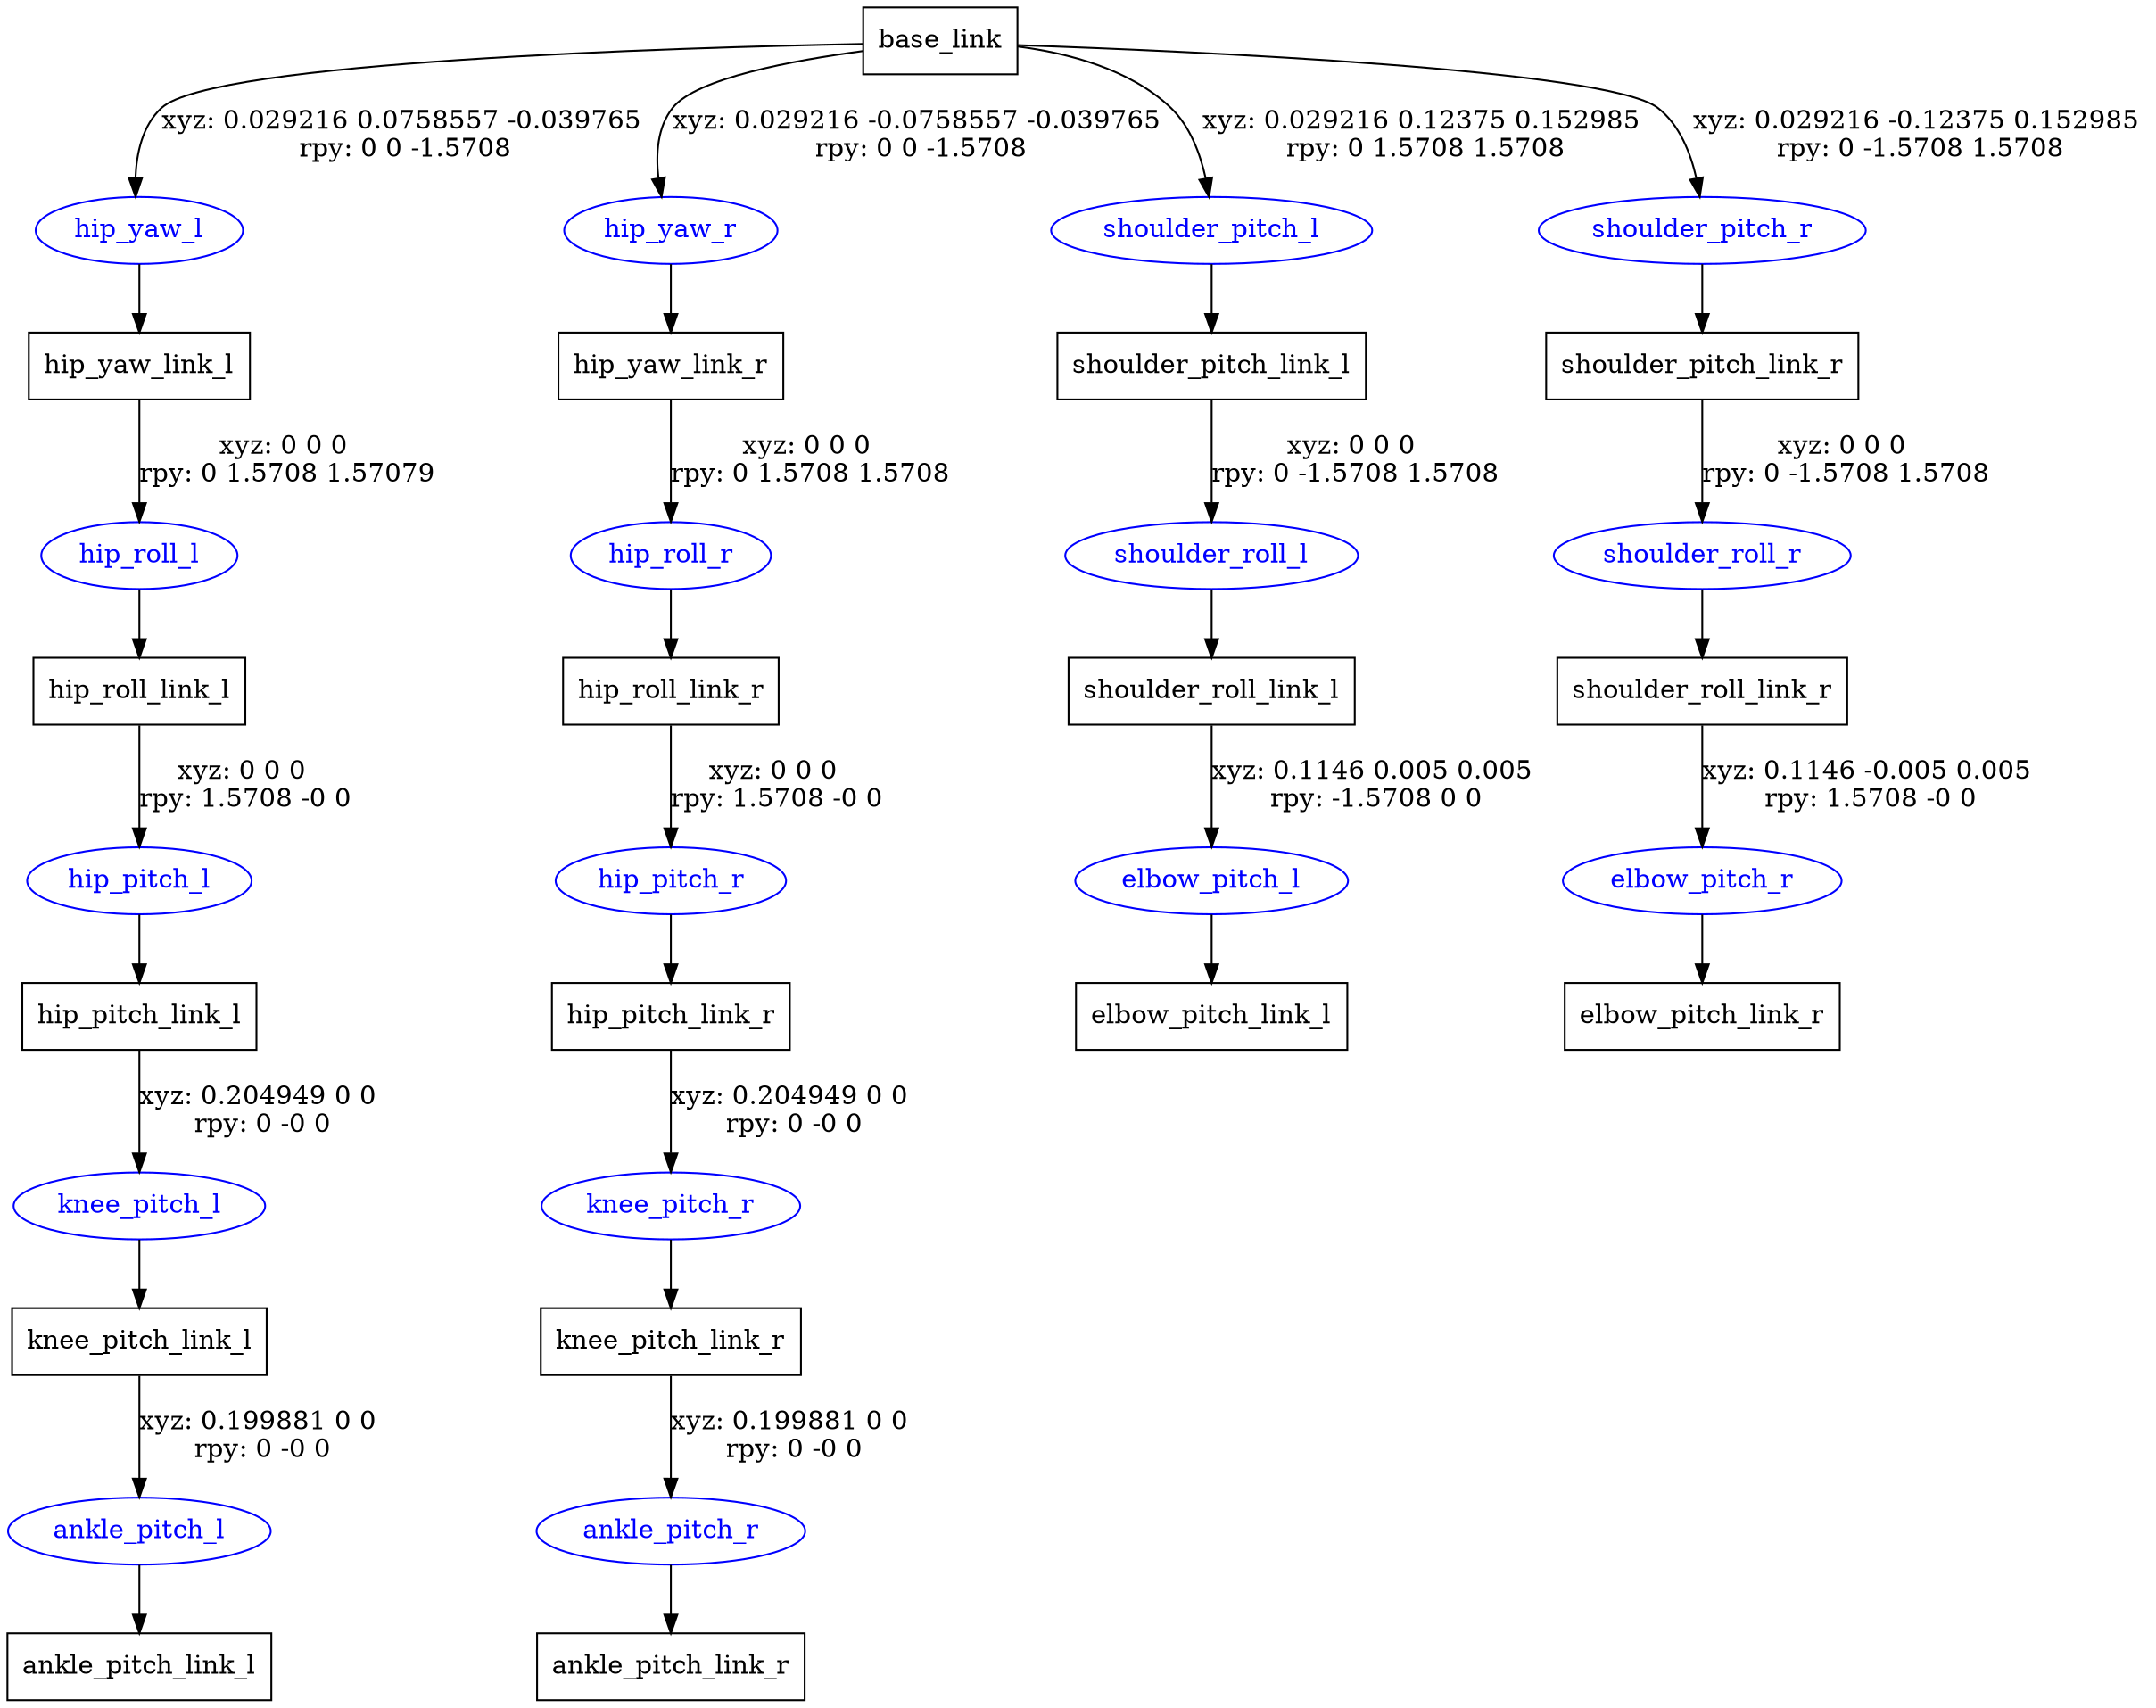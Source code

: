 digraph G {
node [shape=box];
"base_link" [label="base_link"];
"hip_yaw_link_l" [label="hip_yaw_link_l"];
"hip_roll_link_l" [label="hip_roll_link_l"];
"hip_pitch_link_l" [label="hip_pitch_link_l"];
"knee_pitch_link_l" [label="knee_pitch_link_l"];
"ankle_pitch_link_l" [label="ankle_pitch_link_l"];
"hip_yaw_link_r" [label="hip_yaw_link_r"];
"hip_roll_link_r" [label="hip_roll_link_r"];
"hip_pitch_link_r" [label="hip_pitch_link_r"];
"knee_pitch_link_r" [label="knee_pitch_link_r"];
"ankle_pitch_link_r" [label="ankle_pitch_link_r"];
"shoulder_pitch_link_l" [label="shoulder_pitch_link_l"];
"shoulder_roll_link_l" [label="shoulder_roll_link_l"];
"elbow_pitch_link_l" [label="elbow_pitch_link_l"];
"shoulder_pitch_link_r" [label="shoulder_pitch_link_r"];
"shoulder_roll_link_r" [label="shoulder_roll_link_r"];
"elbow_pitch_link_r" [label="elbow_pitch_link_r"];
node [shape=ellipse, color=blue, fontcolor=blue];
"base_link" -> "hip_yaw_l" [label="xyz: 0.029216 0.0758557 -0.039765 \nrpy: 0 0 -1.5708"]
"hip_yaw_l" -> "hip_yaw_link_l"
"hip_yaw_link_l" -> "hip_roll_l" [label="xyz: 0 0 0 \nrpy: 0 1.5708 1.57079"]
"hip_roll_l" -> "hip_roll_link_l"
"hip_roll_link_l" -> "hip_pitch_l" [label="xyz: 0 0 0 \nrpy: 1.5708 -0 0"]
"hip_pitch_l" -> "hip_pitch_link_l"
"hip_pitch_link_l" -> "knee_pitch_l" [label="xyz: 0.204949 0 0 \nrpy: 0 -0 0"]
"knee_pitch_l" -> "knee_pitch_link_l"
"knee_pitch_link_l" -> "ankle_pitch_l" [label="xyz: 0.199881 0 0 \nrpy: 0 -0 0"]
"ankle_pitch_l" -> "ankle_pitch_link_l"
"base_link" -> "hip_yaw_r" [label="xyz: 0.029216 -0.0758557 -0.039765 \nrpy: 0 0 -1.5708"]
"hip_yaw_r" -> "hip_yaw_link_r"
"hip_yaw_link_r" -> "hip_roll_r" [label="xyz: 0 0 0 \nrpy: 0 1.5708 1.5708"]
"hip_roll_r" -> "hip_roll_link_r"
"hip_roll_link_r" -> "hip_pitch_r" [label="xyz: 0 0 0 \nrpy: 1.5708 -0 0"]
"hip_pitch_r" -> "hip_pitch_link_r"
"hip_pitch_link_r" -> "knee_pitch_r" [label="xyz: 0.204949 0 0 \nrpy: 0 -0 0"]
"knee_pitch_r" -> "knee_pitch_link_r"
"knee_pitch_link_r" -> "ankle_pitch_r" [label="xyz: 0.199881 0 0 \nrpy: 0 -0 0"]
"ankle_pitch_r" -> "ankle_pitch_link_r"
"base_link" -> "shoulder_pitch_l" [label="xyz: 0.029216 0.12375 0.152985 \nrpy: 0 1.5708 1.5708"]
"shoulder_pitch_l" -> "shoulder_pitch_link_l"
"shoulder_pitch_link_l" -> "shoulder_roll_l" [label="xyz: 0 0 0 \nrpy: 0 -1.5708 1.5708"]
"shoulder_roll_l" -> "shoulder_roll_link_l"
"shoulder_roll_link_l" -> "elbow_pitch_l" [label="xyz: 0.1146 0.005 0.005 \nrpy: -1.5708 0 0"]
"elbow_pitch_l" -> "elbow_pitch_link_l"
"base_link" -> "shoulder_pitch_r" [label="xyz: 0.029216 -0.12375 0.152985 \nrpy: 0 -1.5708 1.5708"]
"shoulder_pitch_r" -> "shoulder_pitch_link_r"
"shoulder_pitch_link_r" -> "shoulder_roll_r" [label="xyz: 0 0 0 \nrpy: 0 -1.5708 1.5708"]
"shoulder_roll_r" -> "shoulder_roll_link_r"
"shoulder_roll_link_r" -> "elbow_pitch_r" [label="xyz: 0.1146 -0.005 0.005 \nrpy: 1.5708 -0 0"]
"elbow_pitch_r" -> "elbow_pitch_link_r"
}
